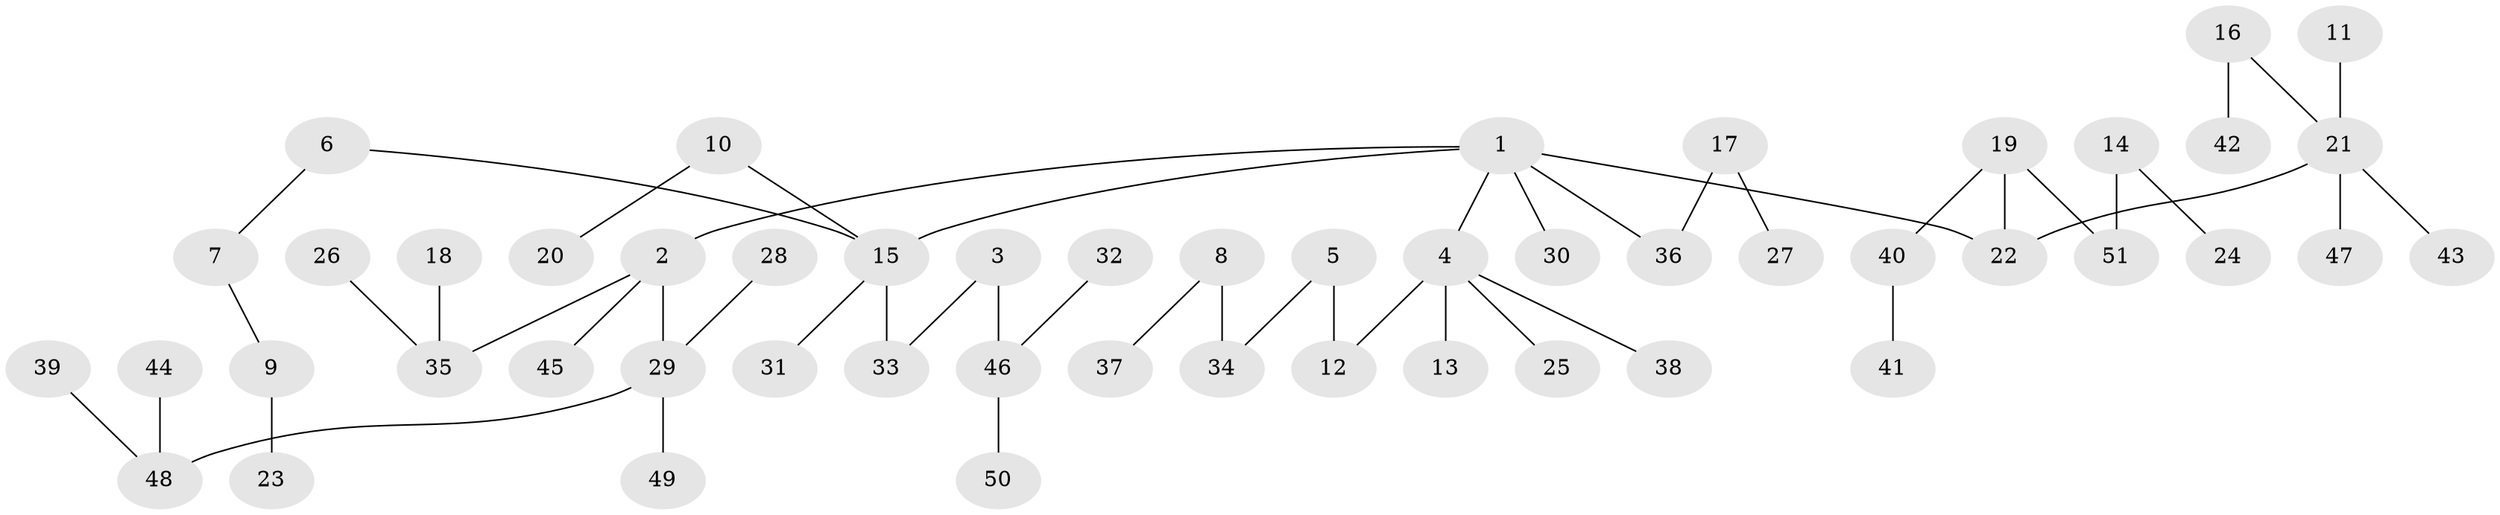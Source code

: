 // original degree distribution, {4: 0.10714285714285714, 6: 0.03571428571428571, 3: 0.09523809523809523, 2: 0.2857142857142857, 1: 0.47619047619047616}
// Generated by graph-tools (version 1.1) at 2025/37/03/04/25 23:37:18]
// undirected, 51 vertices, 50 edges
graph export_dot {
  node [color=gray90,style=filled];
  1;
  2;
  3;
  4;
  5;
  6;
  7;
  8;
  9;
  10;
  11;
  12;
  13;
  14;
  15;
  16;
  17;
  18;
  19;
  20;
  21;
  22;
  23;
  24;
  25;
  26;
  27;
  28;
  29;
  30;
  31;
  32;
  33;
  34;
  35;
  36;
  37;
  38;
  39;
  40;
  41;
  42;
  43;
  44;
  45;
  46;
  47;
  48;
  49;
  50;
  51;
  1 -- 2 [weight=1.0];
  1 -- 4 [weight=1.0];
  1 -- 15 [weight=1.0];
  1 -- 22 [weight=1.0];
  1 -- 30 [weight=1.0];
  1 -- 36 [weight=1.0];
  2 -- 29 [weight=1.0];
  2 -- 35 [weight=1.0];
  2 -- 45 [weight=1.0];
  3 -- 33 [weight=1.0];
  3 -- 46 [weight=1.0];
  4 -- 12 [weight=1.0];
  4 -- 13 [weight=1.0];
  4 -- 25 [weight=1.0];
  4 -- 38 [weight=1.0];
  5 -- 12 [weight=1.0];
  5 -- 34 [weight=1.0];
  6 -- 7 [weight=1.0];
  6 -- 15 [weight=1.0];
  7 -- 9 [weight=1.0];
  8 -- 34 [weight=1.0];
  8 -- 37 [weight=1.0];
  9 -- 23 [weight=1.0];
  10 -- 15 [weight=1.0];
  10 -- 20 [weight=1.0];
  11 -- 21 [weight=1.0];
  14 -- 24 [weight=1.0];
  14 -- 51 [weight=1.0];
  15 -- 31 [weight=1.0];
  15 -- 33 [weight=1.0];
  16 -- 21 [weight=1.0];
  16 -- 42 [weight=1.0];
  17 -- 27 [weight=1.0];
  17 -- 36 [weight=1.0];
  18 -- 35 [weight=1.0];
  19 -- 22 [weight=1.0];
  19 -- 40 [weight=1.0];
  19 -- 51 [weight=1.0];
  21 -- 22 [weight=1.0];
  21 -- 43 [weight=1.0];
  21 -- 47 [weight=1.0];
  26 -- 35 [weight=1.0];
  28 -- 29 [weight=1.0];
  29 -- 48 [weight=1.0];
  29 -- 49 [weight=1.0];
  32 -- 46 [weight=1.0];
  39 -- 48 [weight=1.0];
  40 -- 41 [weight=1.0];
  44 -- 48 [weight=1.0];
  46 -- 50 [weight=1.0];
}
